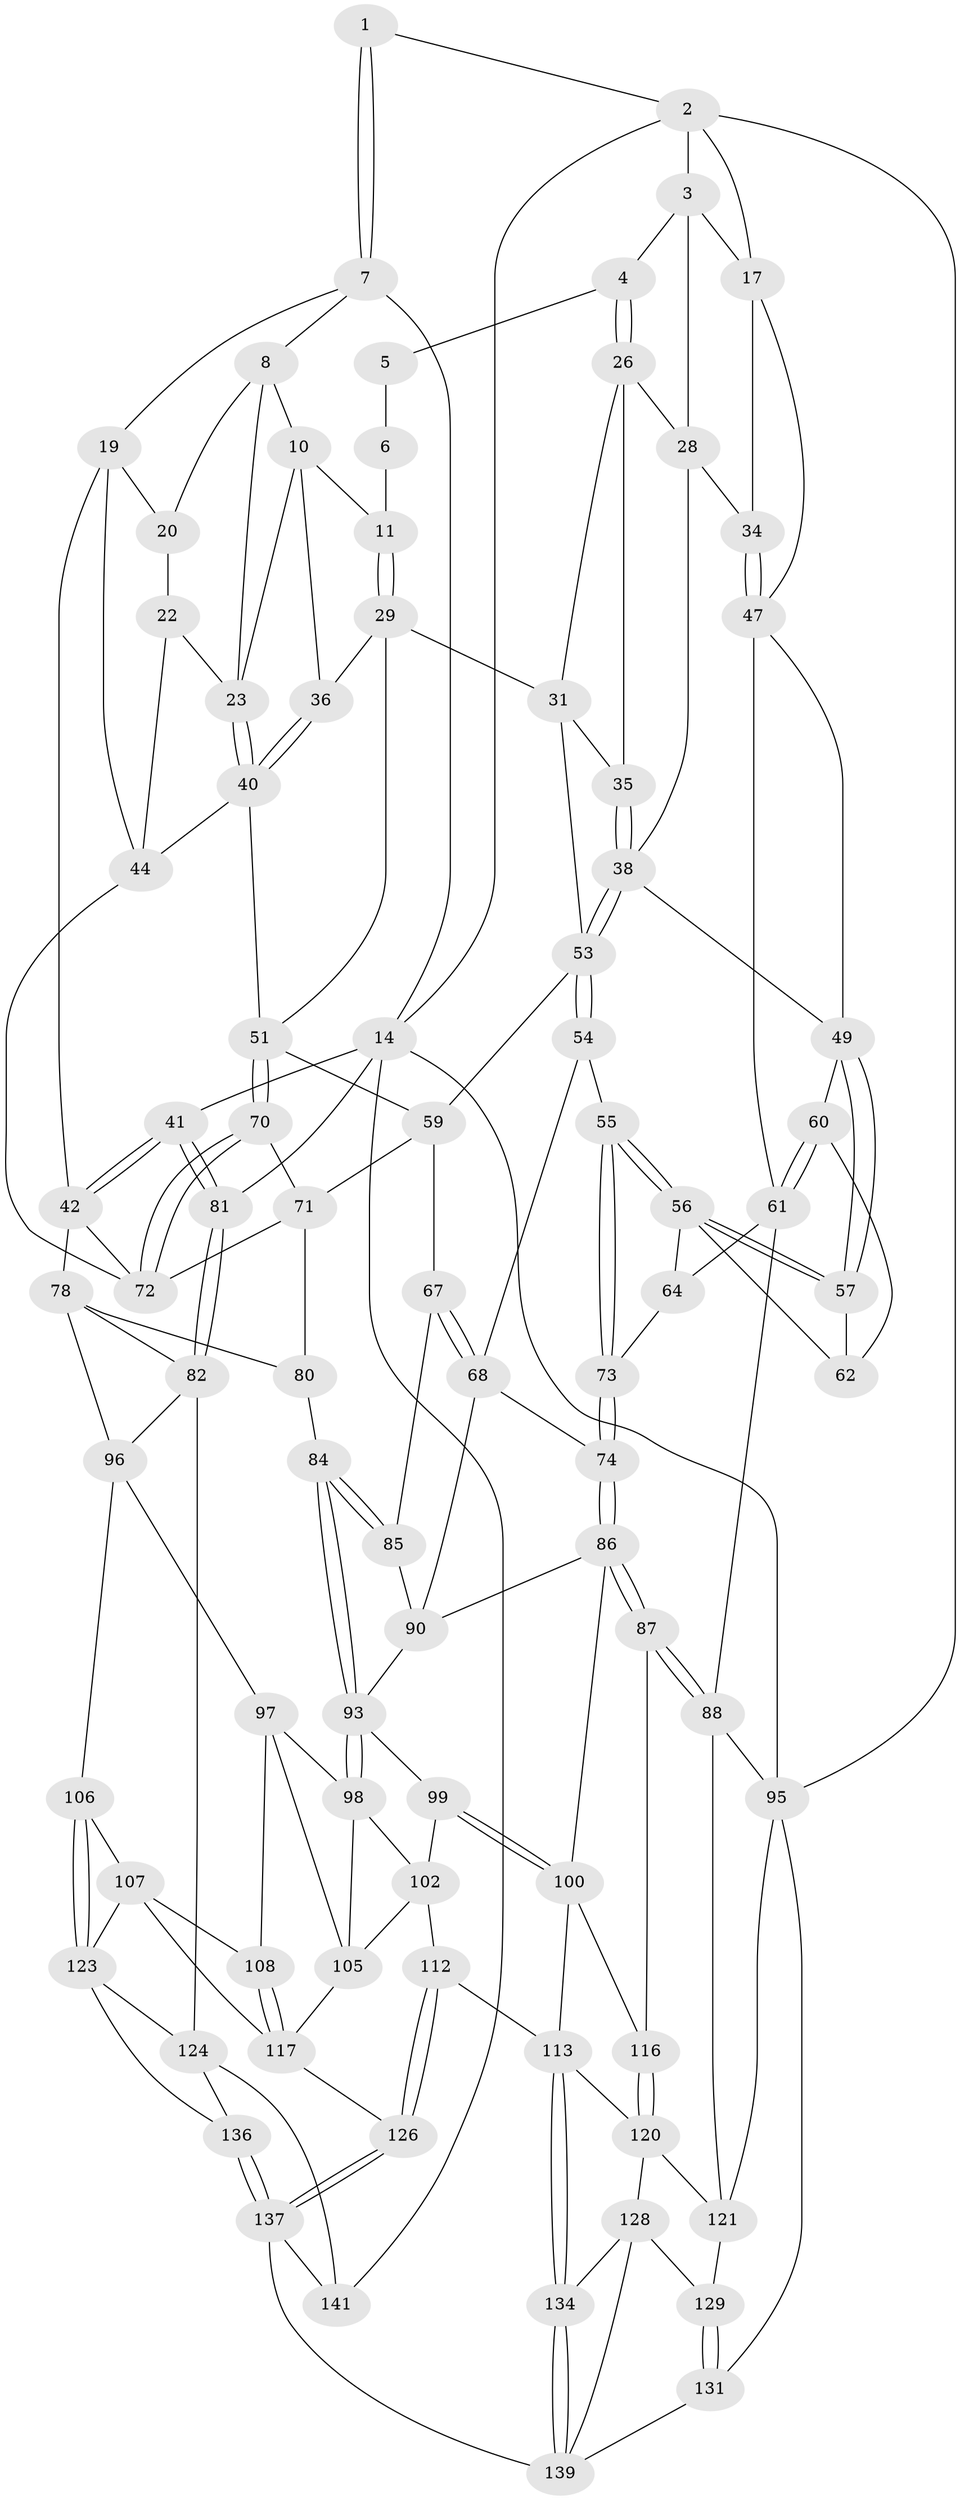 // original degree distribution, {3: 0.014084507042253521, 4: 0.2112676056338028, 5: 0.5774647887323944, 6: 0.19718309859154928}
// Generated by graph-tools (version 1.1) at 2025/12/02/27/25 16:12:00]
// undirected, 87 vertices, 193 edges
graph export_dot {
graph [start="1"]
  node [color=gray90,style=filled];
  1 [pos="+0.6675125302606609+0"];
  2 [pos="+0.2698775895476841+0",super="+15"];
  3 [pos="+0.27281916890480234+0",super="+16"];
  4 [pos="+0.32528195349058864+0.033586662037591516"];
  5 [pos="+0.4067431629082415+0.07281173285155368"];
  6 [pos="+0.5344429131692388+0.03874421216897888",super="+12"];
  7 [pos="+0.7447177120501319+0",super="+13"];
  8 [pos="+0.7394776030507453+0",super="+9"];
  10 [pos="+0.643511295471934+0.07169200636476729",super="+25"];
  11 [pos="+0.4992343425280117+0.13654255852152558"];
  14 [pos="+1+0",super="+109"];
  17 [pos="+0.04814422570734641+0.1011061576486947",super="+18"];
  19 [pos="+0.8771102824747287+0.19536457727743317",super="+43"];
  20 [pos="+0.8606455350100574+0.1977572412758346",super="+21"];
  22 [pos="+0.7691204570862332+0.17071791413114837",super="+37"];
  23 [pos="+0.692637239577177+0.21315503283993667",super="+24"];
  26 [pos="+0.323114106757365+0.05259747670532507",super="+27"];
  28 [pos="+0.1647226322745814+0.1726323243101069",super="+33"];
  29 [pos="+0.5087916492699801+0.19525223789175883",super="+30"];
  31 [pos="+0.46560141312427367+0.24669721876079637",super="+32"];
  34 [pos="+0.07647419351852014+0.22145367198036986"];
  35 [pos="+0.2774452550092203+0.2667117034865293"];
  36 [pos="+0.5595206081045989+0.18744949077946713"];
  38 [pos="+0.2762025725755951+0.27149302479228316",super="+39"];
  40 [pos="+0.6862555897249353+0.30472214789697766",super="+46"];
  41 [pos="+1+0.294076232732301"];
  42 [pos="+1+0.29556939751239997",super="+75"];
  44 [pos="+0.7832132502492862+0.3530480611037777",super="+45"];
  47 [pos="+0.05515978178427685+0.24010669707456464",super="+48"];
  49 [pos="+0.1726219622292429+0.29592582433791625",super="+50"];
  51 [pos="+0.6634348322876111+0.336587863731926",super="+52"];
  53 [pos="+0.3064712407474408+0.3087822131493291",super="+58"];
  54 [pos="+0.2995669421686645+0.376406519467653"];
  55 [pos="+0.20406381218896855+0.40926335491669946"];
  56 [pos="+0.18494853132676986+0.39360204196624654",super="+63"];
  57 [pos="+0.17056142215811373+0.36798809098066937"];
  59 [pos="+0.48330709371394937+0.38673504878595205",super="+66"];
  60 [pos="+0.06447714751639225+0.33301241685223365"];
  61 [pos="+0+0.4853998512434859",super="+65"];
  62 [pos="+0.08108461508549301+0.34994122000484723"];
  64 [pos="+0.0751023926422691+0.4938928193451417"];
  67 [pos="+0.44913893788715764+0.4812103238362681"];
  68 [pos="+0.3897584131201408+0.4986779860428805",super="+69"];
  70 [pos="+0.6116723761943691+0.4565424686752907"];
  71 [pos="+0.6114684865554731+0.45695395171527364",super="+77"];
  72 [pos="+0.8034047769312364+0.43944998021516085",super="+76"];
  73 [pos="+0.16867996311211436+0.5199665547446952"];
  74 [pos="+0.21309231111882881+0.5791632793877924"];
  78 [pos="+0.8642527898528911+0.5205963048369051",super="+79"];
  80 [pos="+0.6531397676790538+0.594410537368295"];
  81 [pos="+1+0.6650341885918447"];
  82 [pos="+1+0.6683338186772633",super="+83"];
  84 [pos="+0.5725195482241607+0.600802615832452"];
  85 [pos="+0.5267923445320695+0.5659732881828163"];
  86 [pos="+0.19089688585325176+0.7025084226001178",super="+92"];
  87 [pos="+0.18116521205285005+0.7140774462017777"];
  88 [pos="+0+0.6507327736087986",super="+89"];
  90 [pos="+0.4672775466522672+0.6402400360719854",super="+91"];
  93 [pos="+0.5451011146214912+0.6507123168672259",super="+94"];
  95 [pos="+0+1",super="+133"];
  96 [pos="+0.6866117216204671+0.6460484219565397",super="+103"];
  97 [pos="+0.646389368831332+0.6998393223860979",super="+104"];
  98 [pos="+0.5730498135206339+0.7142462499119498",super="+101"];
  99 [pos="+0.4686937613107554+0.7402446194706132"];
  100 [pos="+0.41035949579023234+0.7316957512506398",super="+115"];
  102 [pos="+0.48591601115754024+0.7527719803190889",super="+111"];
  105 [pos="+0.574275412669321+0.7612659479825067",super="+110"];
  106 [pos="+0.8265803910241201+0.7355434534636508"];
  107 [pos="+0.6832632406443111+0.7882255961446696",super="+118"];
  108 [pos="+0.6405907521662766+0.7889556064817156"];
  112 [pos="+0.511875372704022+0.8483273301266944"];
  113 [pos="+0.40860783066511497+0.8766468017293781",super="+114"];
  116 [pos="+0.18120579353045144+0.7144828409566777"];
  117 [pos="+0.6254706700374113+0.8333048234889538",super="+119"];
  120 [pos="+0.17970378654578534+0.7895284006070816",super="+127"];
  121 [pos="+0.1796893150784837+0.789559295628669",super="+122"];
  123 [pos="+0.7971094015058137+0.8436721239194608",super="+125"];
  124 [pos="+0.9091918345438853+0.9136975096698764",super="+140"];
  126 [pos="+0.60650018416549+0.964504800702997"];
  128 [pos="+0.2899632792461757+0.9353312234776353",super="+135"];
  129 [pos="+0.27133451171951845+0.9376350515165431",super="+130"];
  131 [pos="+0.06955146645415726+1",super="+132"];
  134 [pos="+0.4239376757756928+0.998094014611835"];
  136 [pos="+0.7989959228174383+0.9154556697378282"];
  137 [pos="+0.6013953695449452+1",super="+138"];
  139 [pos="+0.5304731918948814+1",super="+142"];
  141 [pos="+1+1"];
  1 -- 2;
  1 -- 7;
  1 -- 7;
  2 -- 3;
  2 -- 14;
  2 -- 95;
  2 -- 17;
  3 -- 4;
  3 -- 17;
  3 -- 28;
  4 -- 5;
  4 -- 26;
  4 -- 26;
  5 -- 6 [weight=2];
  6 -- 11;
  7 -- 8;
  7 -- 19;
  7 -- 14;
  8 -- 20;
  8 -- 10;
  8 -- 23;
  10 -- 11;
  10 -- 36;
  10 -- 23;
  11 -- 29;
  11 -- 29;
  14 -- 41;
  14 -- 81;
  14 -- 141;
  14 -- 95;
  17 -- 34;
  17 -- 47;
  19 -- 20;
  19 -- 42;
  19 -- 44;
  20 -- 22 [weight=2];
  22 -- 23;
  22 -- 44;
  23 -- 40;
  23 -- 40;
  26 -- 31;
  26 -- 35;
  26 -- 28;
  28 -- 34;
  28 -- 38;
  29 -- 36;
  29 -- 31;
  29 -- 51;
  31 -- 35;
  31 -- 53;
  34 -- 47;
  34 -- 47;
  35 -- 38;
  35 -- 38;
  36 -- 40;
  36 -- 40;
  38 -- 53;
  38 -- 53;
  38 -- 49;
  40 -- 51;
  40 -- 44;
  41 -- 42;
  41 -- 42;
  41 -- 81;
  41 -- 81;
  42 -- 72;
  42 -- 78;
  44 -- 72;
  47 -- 49;
  47 -- 61;
  49 -- 57;
  49 -- 57;
  49 -- 60;
  51 -- 70;
  51 -- 70;
  51 -- 59;
  53 -- 54;
  53 -- 54;
  53 -- 59;
  54 -- 55;
  54 -- 68;
  55 -- 56;
  55 -- 56;
  55 -- 73;
  55 -- 73;
  56 -- 57;
  56 -- 57;
  56 -- 64;
  56 -- 62;
  57 -- 62;
  59 -- 67;
  59 -- 71;
  60 -- 61;
  60 -- 61;
  60 -- 62;
  61 -- 64;
  61 -- 88;
  64 -- 73;
  67 -- 68;
  67 -- 68;
  67 -- 85;
  68 -- 74;
  68 -- 90;
  70 -- 71;
  70 -- 72;
  70 -- 72;
  71 -- 72;
  71 -- 80;
  73 -- 74;
  73 -- 74;
  74 -- 86;
  74 -- 86;
  78 -- 82;
  78 -- 80;
  78 -- 96;
  80 -- 84;
  81 -- 82;
  81 -- 82;
  82 -- 124;
  82 -- 96;
  84 -- 85;
  84 -- 85;
  84 -- 93;
  84 -- 93;
  85 -- 90;
  86 -- 87;
  86 -- 87;
  86 -- 100;
  86 -- 90;
  87 -- 88;
  87 -- 88;
  87 -- 116;
  88 -- 121;
  88 -- 95;
  90 -- 93;
  93 -- 98;
  93 -- 98;
  93 -- 99;
  95 -- 121;
  95 -- 131;
  96 -- 97;
  96 -- 106;
  97 -- 98;
  97 -- 108;
  97 -- 105;
  98 -- 105;
  98 -- 102;
  99 -- 100;
  99 -- 100;
  99 -- 102;
  100 -- 116;
  100 -- 113;
  102 -- 112;
  102 -- 105;
  105 -- 117;
  106 -- 107;
  106 -- 123;
  106 -- 123;
  107 -- 108;
  107 -- 123;
  107 -- 117;
  108 -- 117;
  108 -- 117;
  112 -- 113;
  112 -- 126;
  112 -- 126;
  113 -- 134;
  113 -- 134;
  113 -- 120;
  116 -- 120;
  116 -- 120;
  117 -- 126;
  120 -- 121;
  120 -- 128;
  121 -- 129;
  123 -- 136;
  123 -- 124;
  124 -- 136;
  124 -- 141;
  126 -- 137;
  126 -- 137;
  128 -- 129;
  128 -- 134;
  128 -- 139;
  129 -- 131 [weight=2];
  129 -- 131;
  131 -- 139;
  134 -- 139;
  134 -- 139;
  136 -- 137;
  136 -- 137;
  137 -- 139;
  137 -- 141;
}
